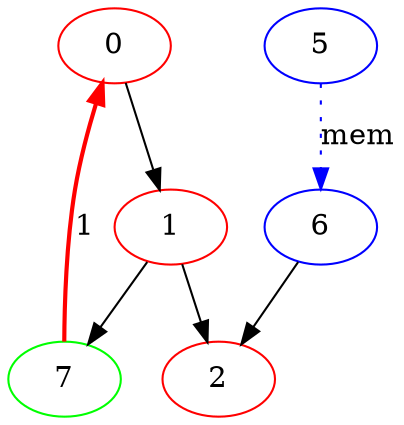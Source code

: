 digraph balace { 
{
0 [color=red ];

1 [color=red ];

2 [color=red ];

5 [color=blue ];

6 [color=blue ];

7 [color=green ];
0 -> 1
1 -> 2
5 -> 6 [style=dotted, color=blue, label= mem] 
6 -> 2
1 -> 7
7 -> 0 [style=bold, color=red, label=1] 

}

}